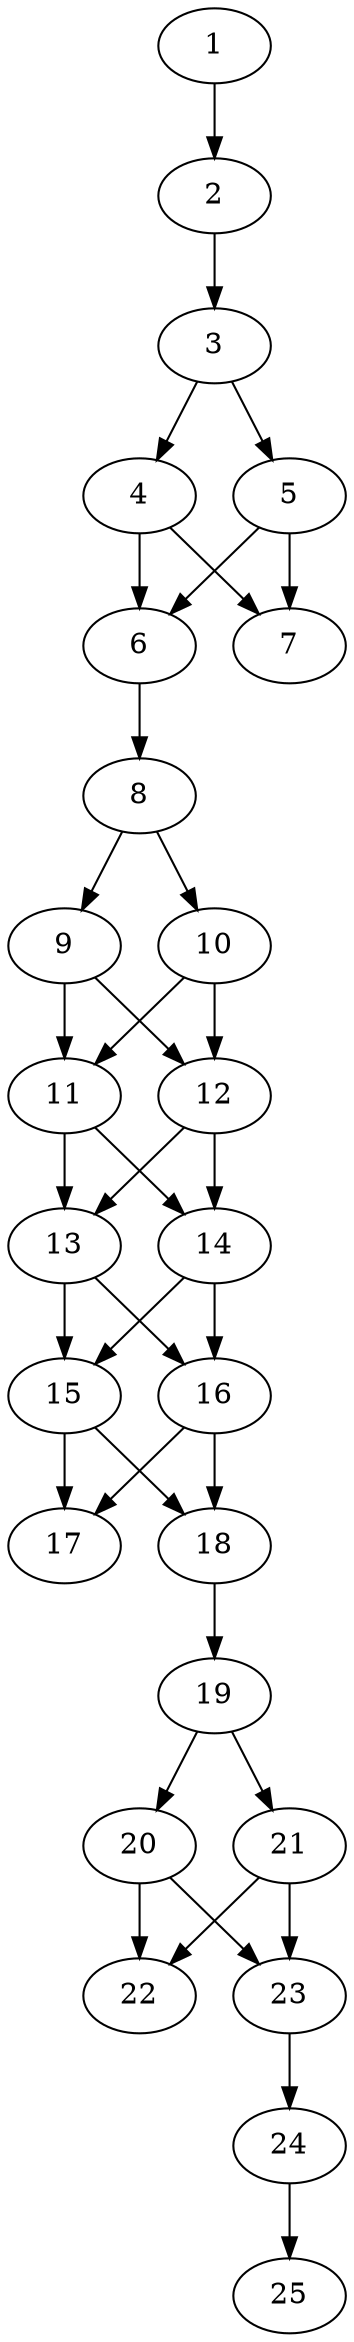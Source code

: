 // DAG automatically generated by daggen at Thu Oct  3 14:00:39 2019
// ./daggen --dot -n 25 --ccr 0.3 --fat 0.3 --regular 0.9 --density 0.9 --mindata 5242880 --maxdata 52428800 
digraph G {
  1 [size="26542080", alpha="0.07", expect_size="7962624"] 
  1 -> 2 [size ="7962624"]
  2 [size="23746560", alpha="0.00", expect_size="7123968"] 
  2 -> 3 [size ="7123968"]
  3 [size="150534827", alpha="0.10", expect_size="45160448"] 
  3 -> 4 [size ="45160448"]
  3 -> 5 [size ="45160448"]
  4 [size="129880747", alpha="0.19", expect_size="38964224"] 
  4 -> 6 [size ="38964224"]
  4 -> 7 [size ="38964224"]
  5 [size="165099520", alpha="0.06", expect_size="49529856"] 
  5 -> 6 [size ="49529856"]
  5 -> 7 [size ="49529856"]
  6 [size="171345920", alpha="0.15", expect_size="51403776"] 
  6 -> 8 [size ="51403776"]
  7 [size="141919573", alpha="0.00", expect_size="42575872"] 
  8 [size="128815787", alpha="0.16", expect_size="38644736"] 
  8 -> 9 [size ="38644736"]
  8 -> 10 [size ="38644736"]
  9 [size="59757227", alpha="0.02", expect_size="17927168"] 
  9 -> 11 [size ="17927168"]
  9 -> 12 [size ="17927168"]
  10 [size="151354027", alpha="0.11", expect_size="45406208"] 
  10 -> 11 [size ="45406208"]
  10 -> 12 [size ="45406208"]
  11 [size="90955093", alpha="0.06", expect_size="27286528"] 
  11 -> 13 [size ="27286528"]
  11 -> 14 [size ="27286528"]
  12 [size="145981440", alpha="0.08", expect_size="43794432"] 
  12 -> 13 [size ="43794432"]
  12 -> 14 [size ="43794432"]
  13 [size="146203307", alpha="0.10", expect_size="43860992"] 
  13 -> 15 [size ="43860992"]
  13 -> 16 [size ="43860992"]
  14 [size="69321387", alpha="0.03", expect_size="20796416"] 
  14 -> 15 [size ="20796416"]
  14 -> 16 [size ="20796416"]
  15 [size="61095253", alpha="0.08", expect_size="18328576"] 
  15 -> 17 [size ="18328576"]
  15 -> 18 [size ="18328576"]
  16 [size="110448640", alpha="0.14", expect_size="33134592"] 
  16 -> 17 [size ="33134592"]
  16 -> 18 [size ="33134592"]
  17 [size="71441067", alpha="0.10", expect_size="21432320"] 
  18 [size="73936213", alpha="0.19", expect_size="22180864"] 
  18 -> 19 [size ="22180864"]
  19 [size="45581653", alpha="0.07", expect_size="13674496"] 
  19 -> 20 [size ="13674496"]
  19 -> 21 [size ="13674496"]
  20 [size="62863360", alpha="0.15", expect_size="18859008"] 
  20 -> 22 [size ="18859008"]
  20 -> 23 [size ="18859008"]
  21 [size="145950720", alpha="0.04", expect_size="43785216"] 
  21 -> 22 [size ="43785216"]
  21 -> 23 [size ="43785216"]
  22 [size="32669013", alpha="0.14", expect_size="9800704"] 
  23 [size="93494613", alpha="0.01", expect_size="28048384"] 
  23 -> 24 [size ="28048384"]
  24 [size="171717973", alpha="0.03", expect_size="51515392"] 
  24 -> 25 [size ="51515392"]
  25 [size="35850240", alpha="0.03", expect_size="10755072"] 
}
